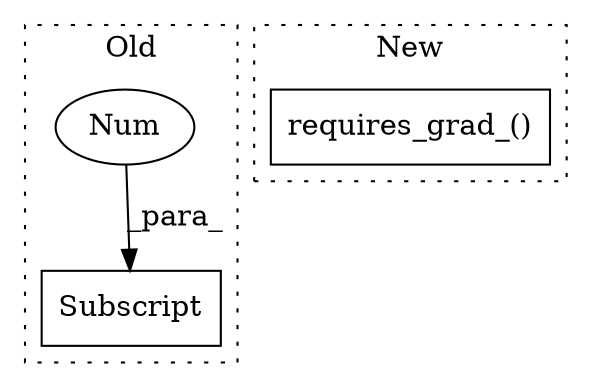 digraph G {
subgraph cluster0 {
1 [label="Subscript" a="63" s="16748,0" l="24,0" shape="box"];
3 [label="Num" a="76" s="16770" l="1" shape="ellipse"];
label = "Old";
style="dotted";
}
subgraph cluster1 {
2 [label="requires_grad_()" a="75" s="17211,17245" l="30,1" shape="box"];
label = "New";
style="dotted";
}
3 -> 1 [label="_para_"];
}